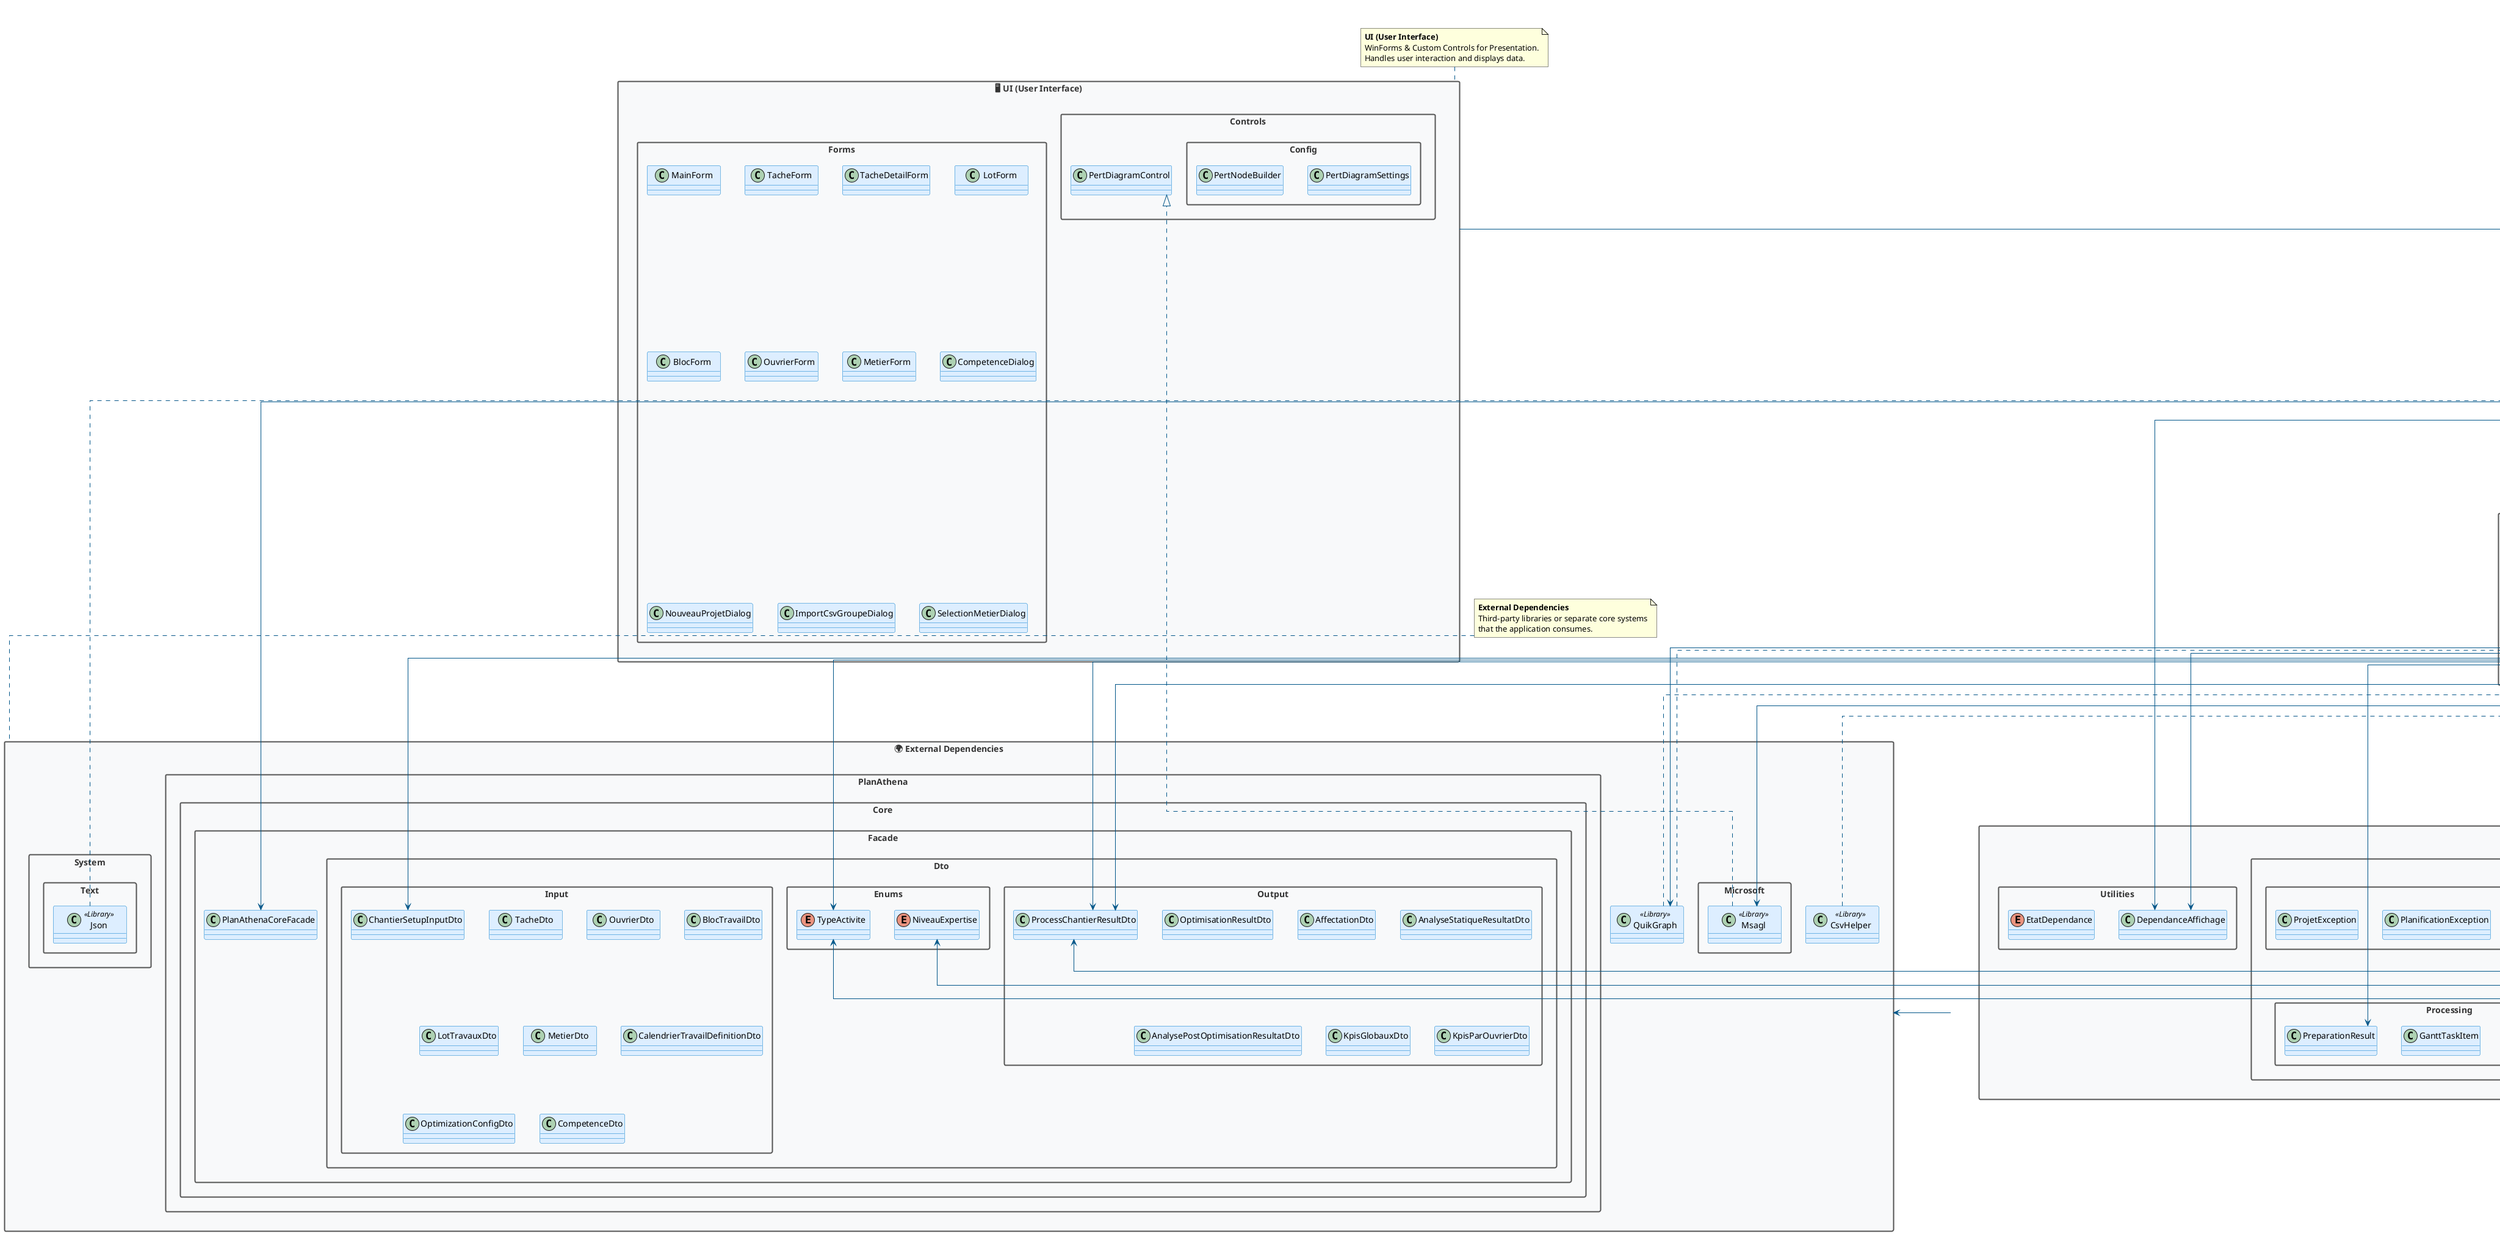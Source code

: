 @startuml
' --- Configuration FORCÉE pour layout vertical ---
!define DIRECTION top to bottom direction
top to bottom direction
skinparam minClassWidth 120
skinparam maxMessageSize 200
skinparam packageStyle rectangle
skinparam linetype ortho
skinparam ranksep 60
skinparam nodesep 40

skinparam package {
  borderColor #555555
  borderThickness 2
  fontColor #333333
  backgroundColor #F8F9FA
}
skinparam class {
  borderColor #007ACC
  backgroundColor #DDEEFF
  arrowColor #005588
  shadowing false
}
title Architecture Générale de l'Application (v0.3.4 - Updated)

' ================================================
' ===         NIVEAU 1 : UI                  ===
' ================================================
package "🖥️ UI (User Interface)" as UI {
  namespace Forms {
    class MainForm
    class TacheForm
    class TacheDetailForm
    class LotForm
    class BlocForm
    class OuvrierForm
    class MetierForm
    class CompetenceDialog
    class NouveauProjetDialog
    class ImportCsvGroupeDialog
    class SelectionMetierDialog
  }
  namespace Controls {
    class PertDiagramControl
  }
  namespace Controls.Config {
    class PertDiagramSettings
    class PertNodeBuilder
  }
}

' ================================================
' ===      NIVEAU 2 : APPLICATION            ===
' ================================================
package "🎯 Application (Orchestration & Workflows)" as APPLICATION {
  namespace Services.Business {
    class ProjetService {
      +SauvegarderProjet()
      +ChargerProjet()
      +ValiderDonneesAvantPlanification()
      +CreerNouveauProjet()
      +ObtenirResumeProjet()
    }
    class PlanificationService {
      +ChargerDonnees()
      +LancerPlanificationAsync()
      +ObtenirStatistiquesTraitement()
    }
  }
  ' This class is in the root PlanAthena namespace, but semantically belongs here.
  class ImportOrchestrationService {
    +ImporterTachesDepuisCsv()
  }
}

' ================================================
' ===      NIVEAU 3 : DOMAIN SERVICES        ===
' ================================================
package "⚙️ Domain Services (Core Business Logic)" as DOMAIN_SERVICES {
  namespace Services.Business {
    class TacheService {
      +AjouterTache()
      +ModifierTache()
      +SupprimerTache()
      +ObtenirTachesParLot()
      +ChargerTaches()
      +ObtenirStatistiques()
    }
    class LotService {
      +AjouterLot()
      +ModifierLot()
      +ObtenirTousLesLots()
      +SupprimerLot()
      +RemplacerTousLesLots()
    }
    class BlocService {
      +AjouterBloc()
      +ModifierBloc()
      +ObtenirTousLesBlocs()
      +SupprimerBloc()
      +RemplacerTousLesBlocs()
    }
    class MetierService {
      +AjouterMetier()
      +ModifierMetier()
      +SupprimerMetier()
      +GetPrerequisForMetier()
      +ObtenirMetiersTriesParDependance()
      +GetDisplayColorForMetier()
      +RemplacerTousLesMetiers()
    }
    class OuvrierService {
      +AjouterOuvrier()
      +ModifierOuvrier()
      +SupprimerOuvrier()
      +SupprimerCompetence()
      +ObtenirTousLesOuvriers()
      +ChargerOuvriers()
      +ObtenirStatistiques()
    }
  }
}

' ================================================
' ===    NIVEAU 4 : APPLICATION UTILITIES    ===
' ================================================
package "🔧 Application Utilities (Data Processing & Helpers)" as APP_UTILITIES {
  namespace Services.Processing {
    class DataTransformer {
      +TransformToChantierSetupDto()
    }
    class PreparationSolveurService {
      +PreparerPourSolveur()
    }
    class ResultatConsolidationService {
      +ConsoliderPourGantt()
    }
  }
  namespace Utilities {
    class DependanceBuilder {
      +ObtenirDependancesPourTache()
      -ConstruireGrapheBloc()
      -FiltrerCandidatsValides()
      -AppliquerSuggestionsMetier()
    }
    class ConfigurationBuilder {
      +ConstruireDepuisUI()
      +ConstruireConfigExportGantt()
    }
  }
}

' ================================================
' ===       NIVEAU 5 : INFRASTRUCTURE        ===
' ================================================
package "🏗️ Infrastructure (Data Access & Generic Utilities)" as INFRASTRUCTURE {
  namespace Services.DataAccess {
    class CsvDataService {
      +ImportCsv()
      +ExportCsv()
      +ValidateCsvStructure()
    }
    class ExcelReader {
      +ImportExcel()
      +ImportSapOuvriers()
      +ImportFieldwireTaches()
    }
    class GanttExportService {
      +ExporterVersGanttProjectXml()
      +GenererXmlGanttProjectConsolide()
    }
    class IdGeneratorService {
      +GenererProchainLotId()
      +GenererProchainBlocId()
      +GenererProchainTacheId()
      +ValiderFormatTacheId()
    }
    class ImportService {
      +ImporterTachesCSV()
      -ViderLot()
      -ImporterDonnees()
    }
    class CsvImportException
    class CsvExportException
    class ExcelImportException
  }
}

' ================================================
' ===    NIVEAU 6 : DOMAIN MODELS & DTOs     ===
' ================================================
package "📊 Domain Models (Entities & DTOs)" as DOMAIN_MODELS {
  namespace Data {
    class Bloc
    class Lot
    class Metier
    class Ouvrier
    class Tache
    class ProjetData
    enum TypeActivite
  }
  namespace Services.DataAccess {
    class ConfigurationUI
    class ImportResult
    class ValidationResult
    class ConfigurationIds
    class TacheImportee
    class ConfigurationExportGantt
    class TacheGroupee
    class TacheGantt
    class RessourceGantt
  }
  namespace Services.Processing {
    class ConsolidatedGanttDto
    class GanttTaskItem
    class PreparationResult
  }
  namespace Services.Business {
    class PlanificationResultDto
    class OuvrierInfo
    class StatistiquesOuvriers
    class StatistiquesTaches
    class StatistiquesMappingMetiers
    class InformationsProjet
    class ValidationProjet
    class ResumeImport
    class ResumeProjet
    class StatistiquesSimplifiees
    class OldTacheFormat
    class OldProjetDataFormat
    class PlanificationException
    class ProjetException
  }
  namespace Utilities {
    class DependanceAffichage
    enum EtatDependance
  }
  namespace Controls {
    class TacheSelectedEventArgs
    class ZoomChangedEventArgs
  }
}

' ================================================
' ===    NIVEAU 7 : EXTERNAL DEPENDENCIES    ===
' ================================================
package "🌍 External Dependencies" as EXTERNAL {
  namespace PlanAthena.Core.Facade {
    class PlanAthenaCoreFacade
  }
  namespace PlanAthena.Core.Facade.Dto.Input {
    class ChantierSetupInputDto
    class TacheDto
    class OuvrierDto
    class BlocTravailDto
    class LotTravauxDto
    class MetierDto
    class CalendrierTravailDefinitionDto
    class OptimizationConfigDto
    class CompetenceDto
  }
  namespace PlanAthena.Core.Facade.Dto.Output {
    class ProcessChantierResultDto
    class OptimisationResultDto
    class AffectationDto
    class AnalyseStatiqueResultatDto
    class AnalysePostOptimisationResultatDto
    class KpisGlobauxDto
    class KpisParOuvrierDto
  }
  namespace PlanAthena.Core.Facade.Dto.Enums {
    enum NiveauExpertise
    enum TypeActivite
  }
  class QuikGraph <<Library>>
  class CsvHelper <<Library>>
  class Microsoft.Msagl <<Library>>
  class System.Text.Json <<Library>>
}

' ================================================
' ===         RELATIONS VERTICALES             ===
' ================================================

UI -down-> APPLICATION
APPLICATION -down-> DOMAIN_SERVICES
DOMAIN_SERVICES -down-> APP_UTILITIES
APP_UTILITIES -down-> INFRASTRUCTURE
INFRASTRUCTURE -down-> DOMAIN_MODELS
DOMAIN_MODELS -down-> EXTERNAL

' ================================================
' ===       RELATIONS DÉTAILLÉES               ===
' ================================================

' UI -> APPLICATION
Forms.MainForm --> APPLICATION.Services.Business.ProjetService
Forms.MainForm --> APPLICATION.Services.Business.PlanificationService
Forms.MainForm --> APPLICATION.ImportOrchestrationService

Forms.TacheForm --> APPLICATION.ImportOrchestrationService

' UI -> DOMAIN SERVICES (for direct access/management)
Forms.MainForm --> DOMAIN_SERVICES.Services.Business.MetierService
Forms.MainForm --> DOMAIN_SERVICES.Services.Business.OuvrierService
Forms.MainForm --> DOMAIN_SERVICES.Services.Business.TacheService
Forms.MainForm --> DOMAIN_SERVICES.Services.Business.LotService
Forms.MainForm --> DOMAIN_SERVICES.Services.Business.BlocService

Forms.TacheForm --> DOMAIN_SERVICES.Services.Business.TacheService
Forms.TacheForm --> DOMAIN_SERVICES.Services.Business.MetierService
Forms.TacheForm --> DOMAIN_SERVICES.Services.Business.LotService
Forms.TacheForm --> DOMAIN_SERVICES.Services.Business.BlocService

Forms.TacheDetailForm --> DOMAIN_SERVICES.Services.Business.TacheService
Forms.TacheDetailForm --> DOMAIN_SERVICES.Services.Business.MetierService
Forms.TacheDetailForm --> DOMAIN_SERVICES.Services.Business.LotService
Forms.TacheDetailForm --> DOMAIN_SERVICES.Services.Business.BlocService

Forms.LotForm --> DOMAIN_SERVICES.Services.Business.LotService
Forms.LotForm --> DOMAIN_SERVICES.Services.Business.TacheService

Forms.BlocForm --> DOMAIN_SERVICES.Services.Business.BlocService
Forms.BlocForm --> DOMAIN_SERVICES.Services.Business.TacheService

Forms.OuvrierForm --> DOMAIN_SERVICES.Services.Business.OuvrierService
Forms.OuvrierForm --> DOMAIN_SERVICES.Services.Business.MetierService

Forms.MetierForm --> DOMAIN_SERVICES.Services.Business.MetierService

' UI -> APP UTILITIES
Forms.TacheForm --> APP_UTILITIES.Utilities.DependanceBuilder
Forms.TacheForm --> APP_UTILITIES.Utilities.ConfigurationBuilder
Forms.TacheDetailForm --> APP_UTILITIES.Utilities.DependanceBuilder
Forms.MainForm --> APP_UTILITIES.Utilities.ConfigurationBuilder

Controls.PertDiagramControl --> APP_UTILITIES.Utilities.DependanceBuilder

' UI -> DOMAIN MODELS
Forms.CompetenceDialog --> DOMAIN_MODELS.Data.Metier
Forms.CompetenceDialog --> DOMAIN_MODELS.Data.Ouvrier
Forms.SelectionMetierDialog --> DOMAIN_MODELS.Data.Metier
Forms.MainForm --> DOMAIN_MODELS.Services.Business.InformationsProjet
Forms.TacheForm --> DOMAIN_MODELS.Data.Lot
Forms.TacheDetailForm --> DOMAIN_MODELS.Data.Tache
Forms.TacheDetailForm --> DOMAIN_MODELS.Utilities.DependanceAffichage
Controls.PertDiagramControl --> DOMAIN_MODELS.Data.Tache
Controls.PertDiagramControl --> DOMAIN_MODELS.Controls.TacheSelectedEventArgs

' APPLICATION -> DOMAIN SERVICES
APPLICATION.Services.Business.ProjetService --> DOMAIN_SERVICES.Services.Business.OuvrierService
APPLICATION.Services.Business.ProjetService --> DOMAIN_SERVICES.Services.Business.TacheService
APPLICATION.Services.Business.ProjetService --> DOMAIN_SERVICES.Services.Business.MetierService
APPLICATION.Services.Business.ProjetService --> DOMAIN_SERVICES.Services.Business.LotService
APPLICATION.Services.Business.ProjetService --> DOMAIN_SERVICES.Services.Business.BlocService

APPLICATION.Services.Business.PlanificationService --> DOMAIN_SERVICES.Services.Business.OuvrierService
APPLICATION.Services.Business.PlanificationService --> DOMAIN_SERVICES.Services.Business.TacheService
APPLICATION.Services.Business.PlanificationService --> DOMAIN_SERVICES.Services.Business.MetierService

' APPLICATION -> APP UTILITIES
APPLICATION.Services.Business.PlanificationService --> APP_UTILITIES.Services.Processing.DataTransformer
APPLICATION.Services.Business.PlanificationService --> APP_UTILITIES.Services.Processing.PreparationSolveurService
APPLICATION.Services.Business.PlanificationService --> APP_UTILITIES.Services.Processing.ResultatConsolidationService
APPLICATION.ImportOrchestrationService --> INFRASTRUCTURE.Services.DataAccess.ImportService

' DOMAIN SERVICES -> INFRASTRUCTURE (for data interaction)
DOMAIN_SERVICES.Services.Business.OuvrierService --> INFRASTRUCTURE.Services.DataAccess.CsvDataService
DOMAIN_SERVICES.Services.Business.OuvrierService --> INFRASTRUCTURE.Services.DataAccess.ExcelReader

DOMAIN_SERVICES.Services.Business.TacheService --> INFRASTRUCTURE.Services.DataAccess.CsvDataService
DOMAIN_SERVICES.Services.Business.TacheService --> INFRASTRUCTURE.Services.DataAccess.ExcelReader
DOMAIN_SERVICES.Services.Business.TacheService --> INFRASTRUCTURE.Services.DataAccess.IdGeneratorService

APPLICATION.Services.Business.ProjetService --> INFRASTRUCTURE.Services.DataAccess.CsvDataService

' DOMAIN SERVICES -> DOMAIN MODELS
DOMAIN_SERVICES.Services.Business.TacheService --> DOMAIN_MODELS.Data.Tache
DOMAIN_SERVICES.Services.Business.LotService --> DOMAIN_MODELS.Data.Lot
DOMAIN_SERVICES.Services.Business.BlocService --> DOMAIN_MODELS.Data.Bloc
DOMAIN_SERVICES.Services.Business.MetierService --> DOMAIN_MODELS.Data.Metier
DOMAIN_SERVICES.Services.Business.OuvrierService --> DOMAIN_MODELS.Data.Ouvrier
DOMAIN_SERVICES.Services.Business.OuvrierService --> DOMAIN_MODELS.Services.Business.OuvrierInfo
DOMAIN_SERVICES.Services.Business.OuvrierService --> DOMAIN_MODELS.Services.Business.StatistiquesOuvriers
DOMAIN_SERVICES.Services.Business.TacheService --> DOMAIN_MODELS.Services.Business.StatistiquesTaches
DOMAIN_SERVICES.Services.Business.TacheService --> DOMAIN_MODELS.Services.Business.StatistiquesMappingMetiers
APPLICATION.Services.Business.ProjetService --> DOMAIN_MODELS.Services.Business.InformationsProjet
APPLICATION.Services.Business.ProjetService --> DOMAIN_MODELS.Services.Business.ValidationProjet
APPLICATION.Services.Business.ProjetService --> DOMAIN_MODELS.Services.Business.ResumeImport
APPLICATION.Services.Business.ProjetService --> DOMAIN_MODELS.Services.Business.ResumeProjet
APPLICATION.Services.Business.ProjetService --> DOMAIN_MODELS.Services.Business.OldTacheFormat
APPLICATION.Services.Business.ProjetService --> DOMAIN_MODELS.Services.Business.OldProjetDataFormat
APPLICATION.Services.Business.PlanificationService --> DOMAIN_MODELS.Services.Business.PlanificationResultDto
APPLICATION.Services.Business.PlanificationService --> DOMAIN_MODELS.Services.Business.StatistiquesSimplifiees


' APP UTILITIES -> DOMAIN SERVICES
APP_UTILITIES.Utilities.DependanceBuilder --> DOMAIN_SERVICES.Services.Business.MetierService
APP_UTILITIES.Utilities.DependanceBuilder --> DOMAIN_SERVICES.Services.Business.TacheService
APP_UTILITIES.Services.Processing.DataTransformer --> DOMAIN_SERVICES.Services.Business.LotService
APP_UTILITIES.Services.Processing.DataTransformer --> DOMAIN_SERVICES.Services.Business.BlocService

' APP UTILITIES -> INFRASTRUCTURE
APP_UTILITIES.Utilities.ConfigurationBuilder --> DOMAIN_MODELS.Services.DataAccess.ConfigurationUI
APP_UTILITIES.Utilities.ConfigurationBuilder --> DOMAIN_MODELS.Services.DataAccess.ConfigurationExportGantt

' APP UTILITIES -> DOMAIN MODELS
APP_UTILITIES.Services.Processing.DataTransformer --> DOMAIN_MODELS.Data.Tache
APP_UTILITIES.Services.Processing.DataTransformer --> DOMAIN_MODELS.Data.Ouvrier
APP_UTILITIES.Services.Processing.DataTransformer --> DOMAIN_MODELS.Data.Metier
APP_UTILITIES.Services.Processing.DataTransformer --> DOMAIN_MODELS.Data.Bloc
APP_UTILITIES.Services.Processing.DataTransformer --> DOMAIN_MODELS.Data.Lot
APP_UTILITIES.Services.Processing.PreparationSolveurService --> DOMAIN_MODELS.Data.Tache
APP_UTILITIES.Services.Processing.PreparationSolveurService --> DOMAIN_MODELS.Services.Processing.PreparationResult
APP_UTILITIES.Services.Processing.ResultatConsolidationService --> DOMAIN_MODELS.Data.Tache
APP_UTILITIES.Services.Processing.ResultatConsolidationService --> DOMAIN_MODELS.Services.Processing.ConsolidatedGanttDto

APP_UTILITIES.Utilities.DependanceBuilder --> DOMAIN_MODELS.Data.Tache
APP_UTILITIES.Utilities.DependanceBuilder --> DOMAIN_MODELS.Utilities.DependanceAffichage

' INFRASTRUCTURE -> DOMAIN SERVICES
INFRASTRUCTURE.Services.DataAccess.ImportService --> DOMAIN_SERVICES.Services.Business.TacheService
INFRASTRUCTURE.Services.DataAccess.ImportService --> DOMAIN_SERVICES.Services.Business.LotService
INFRASTRUCTURE.Services.DataAccess.ImportService --> DOMAIN_SERVICES.Services.Business.BlocService
INFRASTRUCTURE.Services.DataAccess.ImportService --> DOMAIN_SERVICES.Services.Business.MetierService

' INFRASTRUCTURE -> DOMAIN MODELS
INFRASTRUCTURE.Services.DataAccess.GanttExportService --> DOMAIN_MODELS.Services.Processing.ConsolidatedGanttDto
INFRASTRUCTURE.Services.DataAccess.GanttExportService --> DOMAIN_MODELS.Services.DataAccess.ConfigurationExportGantt
INFRASTRUCTURE.Services.DataAccess.IdGeneratorService --> DOMAIN_MODELS.Data.Lot
INFRASTRUCTURE.Services.DataAccess.IdGeneratorService --> DOMAIN_MODELS.Data.Bloc
INFRASTRUCTURE.Services.DataAccess.IdGeneratorService --> DOMAIN_MODELS.Data.Tache
INFRASTRUCTURE.Services.DataAccess.IdGeneratorService --> DOMAIN_MODELS.Services.DataAccess.ConfigurationIds
INFRASTRUCTURE.Services.DataAccess.ImportService --> DOMAIN_MODELS.Services.DataAccess.ImportResult
INFRASTRUCTURE.Services.DataAccess.ImportService --> DOMAIN_MODELS.Data.Tache
INFRASTRUCTURE.Services.DataAccess.ImportService --> DOMAIN_MODELS.Data.Lot
INFRASTRUCTURE.Services.DataAccess.ImportService --> DOMAIN_MODELS.Data.Bloc

' DOMAIN MODELS -> EXTERNAL
DOMAIN_MODELS.Data.Ouvrier --> EXTERNAL.PlanAthena.Core.Facade.Dto.Enums.NiveauExpertise
DOMAIN_MODELS.Data.Tache --> EXTERNAL.PlanAthena.Core.Facade.Dto.Enums.TypeActivite
DOMAIN_MODELS.Services.Business.PlanificationResultDto --> EXTERNAL.PlanAthena.Core.Facade.Dto.Output.ProcessChantierResultDto
DOMAIN_MODELS.Services.Business.PlanificationResultDto --> DOMAIN_MODELS.Services.Processing.ConsolidatedGanttDto

' APP UTILITIES -> EXTERNAL
APP_UTILITIES.Services.Processing.DataTransformer --> EXTERNAL.PlanAthena.Core.Facade.Dto.Input.ChantierSetupInputDto
APP_UTILITIES.Services.Processing.DataTransformer --> EXTERNAL.PlanAthena.Core.Facade.Dto.Enums.TypeActivite
APP_UTILITIES.Services.Processing.ResultatConsolidationService --> EXTERNAL.PlanAthena.Core.Facade.Dto.Output.ProcessChantierResultDto
APP_UTILITIES.Utilities.DependanceBuilder --> EXTERNAL.QuikGraph

' INFRASTRUCTURE -> EXTERNAL
INFRASTRUCTURE.Services.DataAccess.GanttExportService --> EXTERNAL.PlanAthena.Core.Facade.Dto.Output.ProcessChantierResultDto
INFRASTRUCTURE.Services.DataAccess.GanttExportService --> EXTERNAL.Microsoft.Msagl

' APPLICATION -> EXTERNAL
APPLICATION.Services.Business.PlanificationService --> EXTERNAL.PlanAthena.Core.Facade.PlanAthenaCoreFacade

' Direct references (e.g., in `Program.cs` or `ServiceProvider` setup)
' For brevity, the `ServiceProvider` injection mechanism is implied rather than explicitly drawn for every class,
' but the dependency flow from higher layers to lower layers is shown.

' External Libraries Used Implicitly/Explicitly (connections to the classes that use them)
EXTERNAL.QuikGraph .down.|> APP_UTILITIES.Utilities.DependanceBuilder
EXTERNAL.QuikGraph .down.|> DOMAIN_SERVICES.Services.Business.MetierService 
' Also used here for topological sort
EXTERNAL.CsvHelper .down.|> INFRASTRUCTURE.Services.DataAccess.CsvDataService
EXTERNAL.Microsoft.Msagl .down.|> UI.Controls.PertDiagramControl
EXTERNAL.System.Text.Json .down.|> APPLICATION.Services.Business.ProjetService

' ================================================
' ===            NOTES EXPLICATIVES            ===
' ================================================
note top of UI
  <b>UI (User Interface)</b>
  WinForms & Custom Controls for Presentation.
  Handles user interaction and displays data.
end note

note top of APPLICATION
  <b>Application (Orchestration & Workflows)</b>
  High-level services that coordinate complex
  business processes and cross-domain logic.
  Manages application state and main workflows.
end note

note top of DOMAIN_SERVICES
  <b>Domain Services (Core Business Logic)</b>
  Encapsulates core business rules and logic.
  Manages CRUD operations and validations for
  specific domain entities.
end note

note top of APP_UTILITIES
  <b>Application Utilities (Data Processing & Helpers)</b>
  Specialized services for data transformation,
  preparation, calculations, and specific logic
  that supports the application layer without
  being core business rules or data access.
end note

note top of INFRASTRUCTURE
  <b>Infrastructure (Data Access & Generic Utilities)</b>
  Handles persistence, file I/O, external system
  integrations, and generic utility services.
  Responsible for low-level data operations.
end note

note top of DOMAIN_MODELS
  <b>Domain Models (Entities & DTOs)</b>
  Core business entities, value objects,
  and data transfer objects (DTOs) used
  across different layers for data exchange.
end note

note top of EXTERNAL
  <b>External Dependencies</b>
  Third-party libraries or separate core systems
  that the application consumes.
end note

@enduml